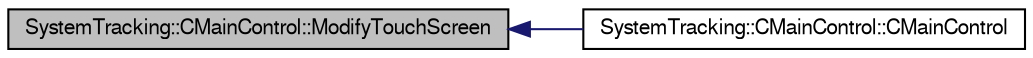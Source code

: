 digraph G
{
  edge [fontname="FreeSans",fontsize="10",labelfontname="FreeSans",labelfontsize="10"];
  node [fontname="FreeSans",fontsize="10",shape=record];
  rankdir="LR";
  Node1 [label="SystemTracking::CMainControl::ModifyTouchScreen",height=0.2,width=0.4,color="black", fillcolor="grey75", style="filled" fontcolor="black"];
  Node1 -> Node2 [dir="back",color="midnightblue",fontsize="10",style="solid"];
  Node2 [label="SystemTracking::CMainControl::CMainControl",height=0.2,width=0.4,color="black", fillcolor="white", style="filled",URL="$classSystemTracking_1_1CMainControl.html#a71967298fb2e9f843c8e58051883e6e4",tooltip="Default constructor."];
}
